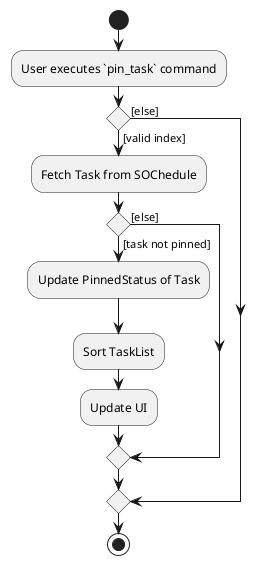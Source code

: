 @startuml
start
:User executes `pin_task` command;

if () then ([valid index])
    :Fetch Task from SOChedule;
    if () then ([task not pinned])
        :Update PinnedStatus of Task;
        :Sort TaskList;
        :Update UI;
    else([else])
    endif
else ([else])
endif
stop
@enduml
